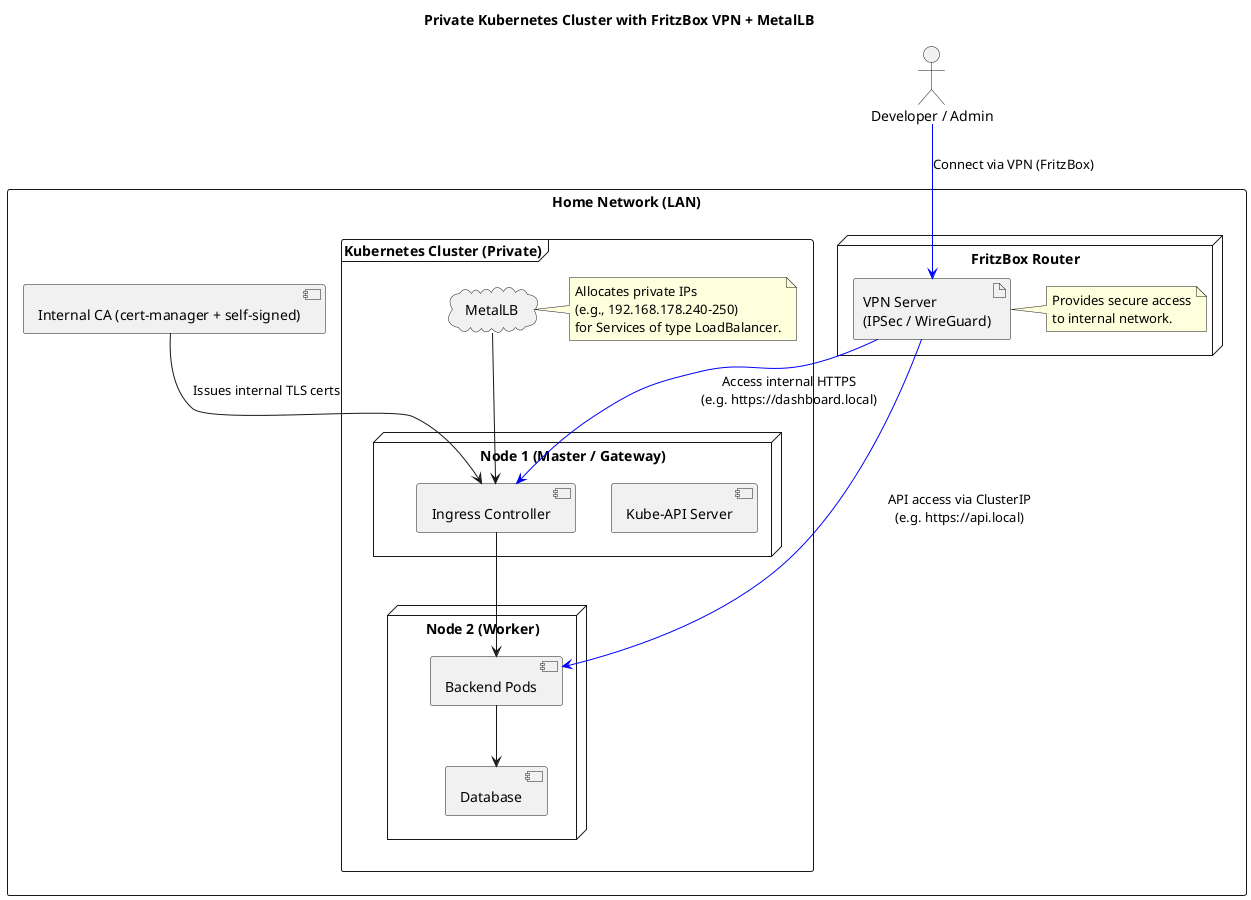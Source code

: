 @startuml
title Private Kubernetes Cluster with FritzBox VPN + MetalLB

actor "Developer / Admin" as user

rectangle "Home Network (LAN)" {
    node "FritzBox Router" as fritz {
        artifact "VPN Server\n(IPSec / WireGuard)" as vpn
        note right of vpn
            Provides secure access
            to internal network.
        end note
    }

    frame "Kubernetes Cluster (Private)" {
        node "Node 1 (Master / Gateway)" as node1 {
            component "Kube-API Server" as api
            component "Ingress Controller" as ingress
        }
        node "Node 2 (Worker)" as node2 {
            component "Backend Pods" as backend
            component "Database" as db
        }

        cloud "MetalLB" as metallb
        note right of metallb
            Allocates private IPs
            (e.g., 192.168.178.240–250)
            for Services of type LoadBalancer.
        end note

        node1 -[hidden]-> node2
        ingress --> backend
        backend --> db
        metallb --> ingress
    }

    component "Internal CA (cert-manager + self-signed)" as ca
    ca -down-> ingress : Issues internal TLS certs
}

user -[#blue]-> vpn : Connect via VPN (FritzBox)
vpn -[#blue]-> ingress : Access internal HTTPS\n(e.g. https://dashboard.local)
vpn -[#blue]-> backend : API access via ClusterIP\n(e.g. https://api.local)
@enduml
